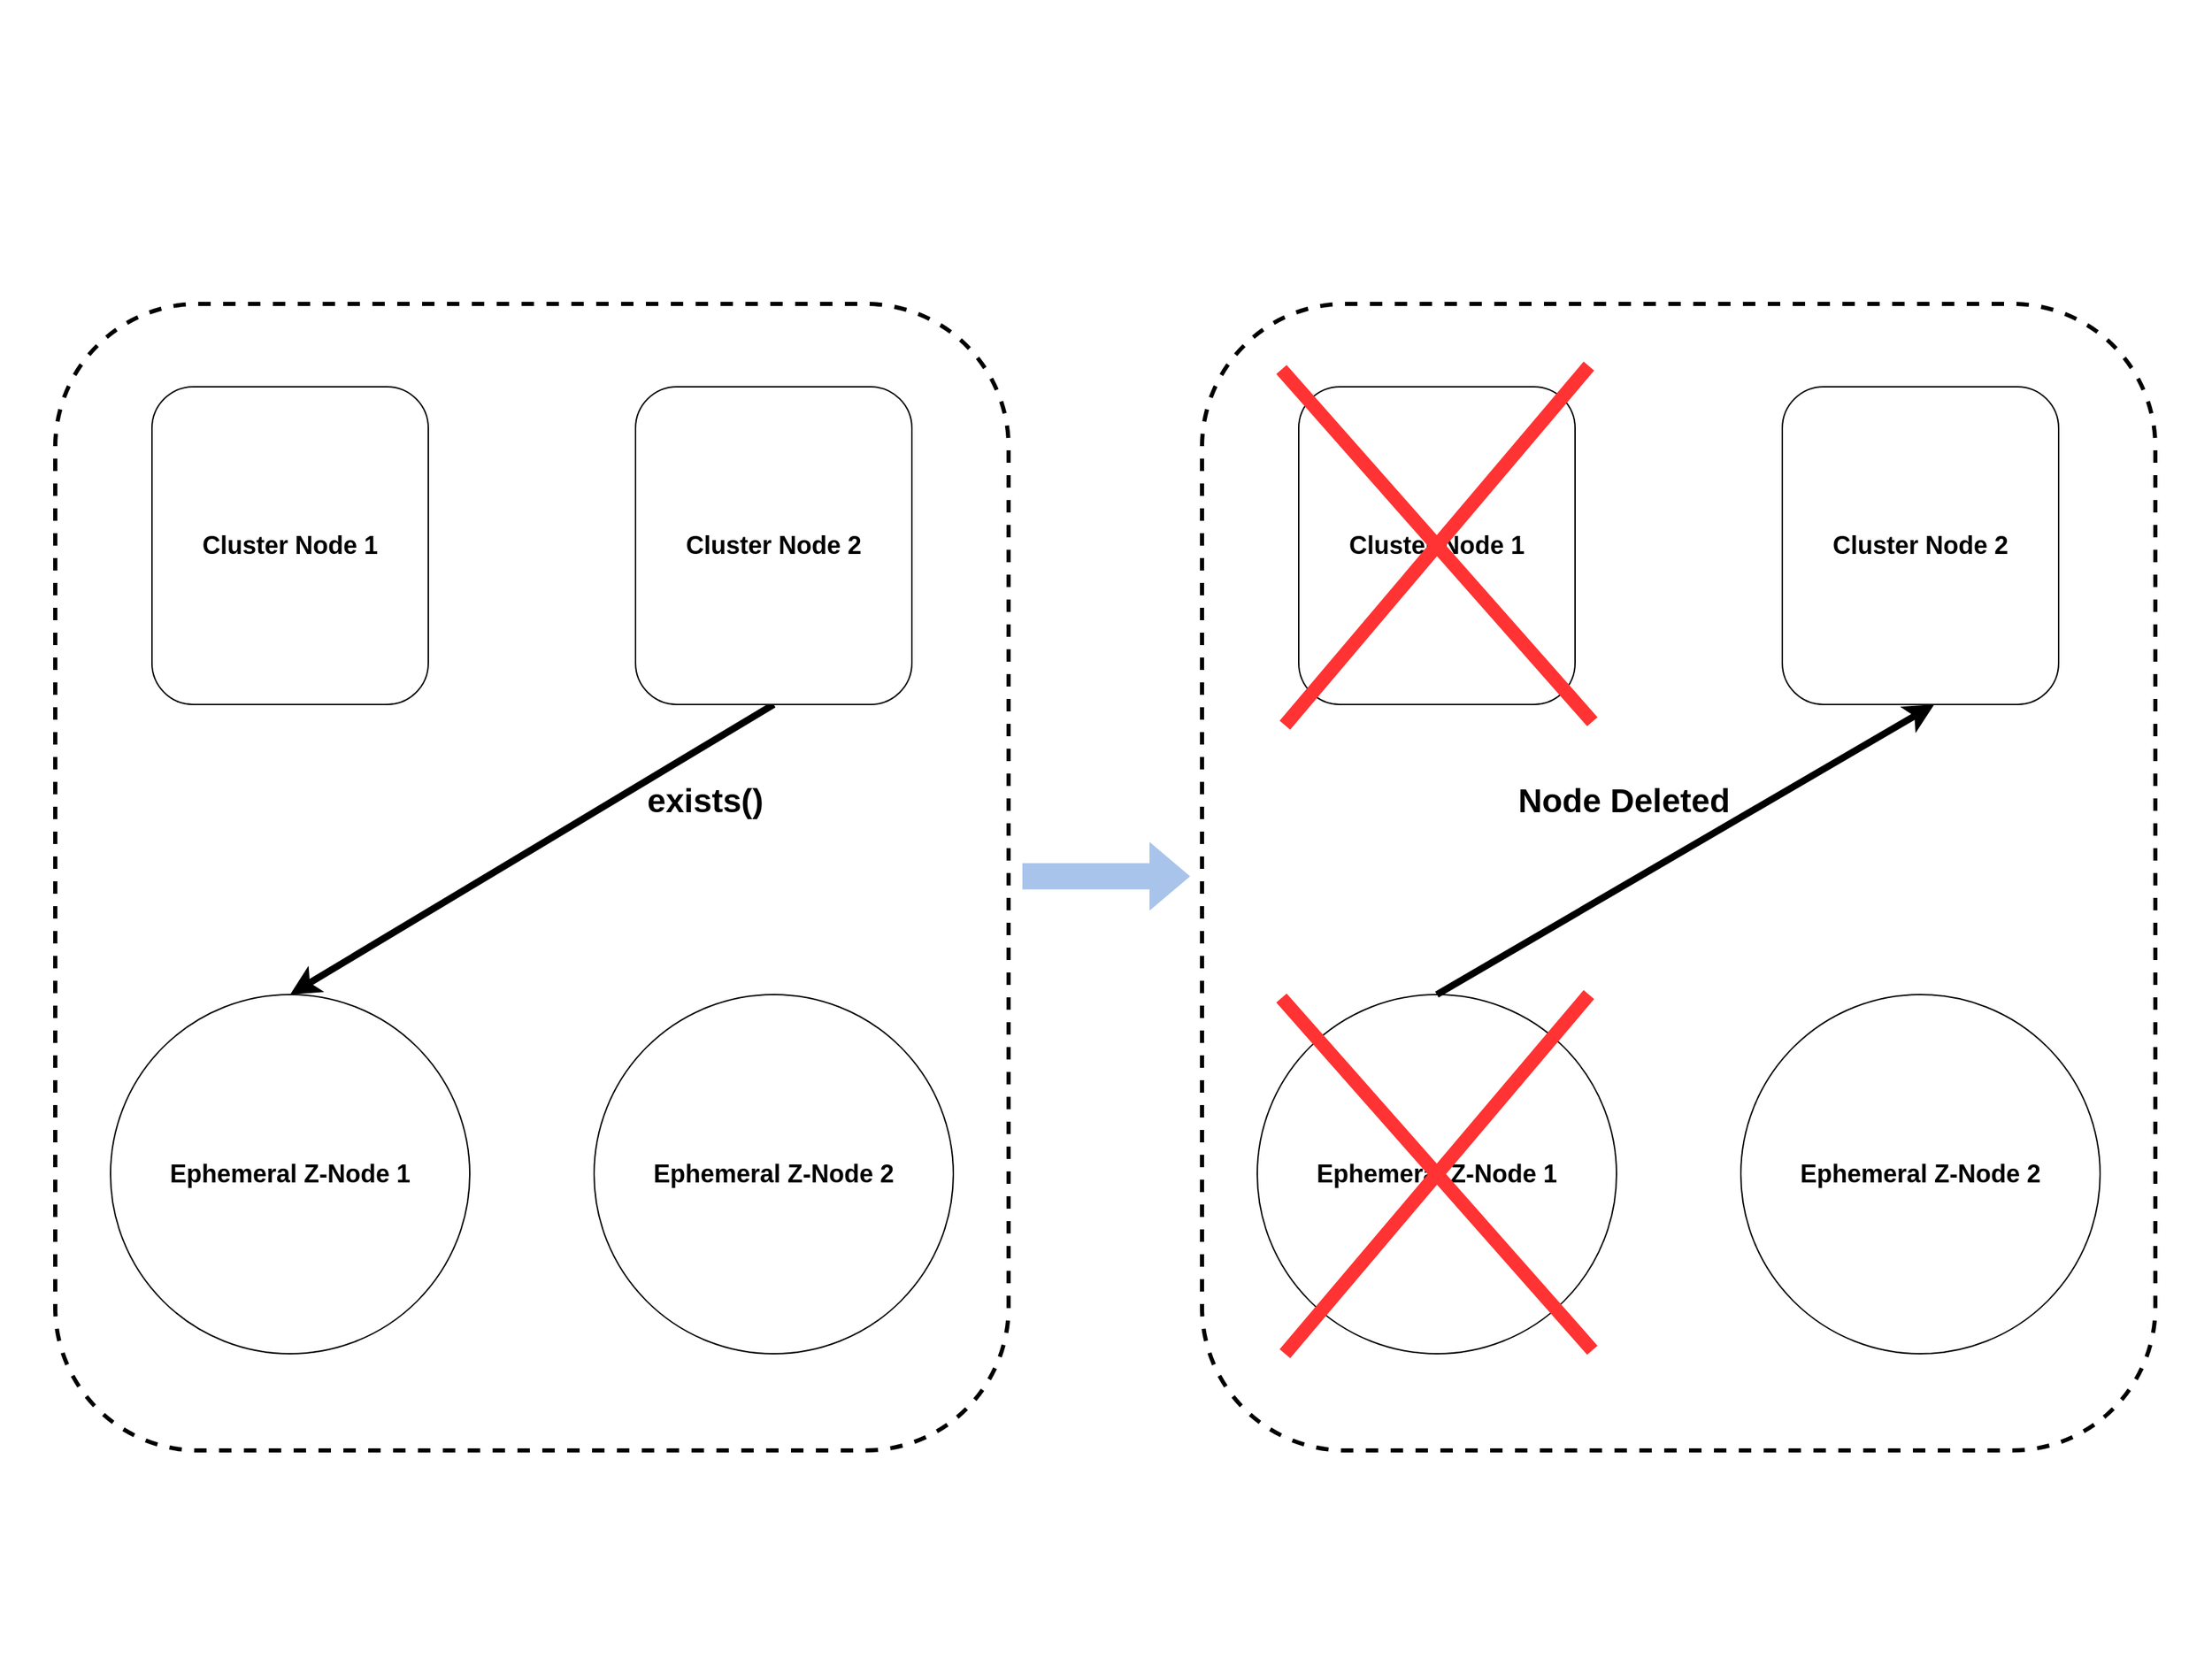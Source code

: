 <mxfile version="24.6.4" type="device">
  <diagram id="C5RBs43oDa-KdzZeNtuy" name="Page-1">
    <mxGraphModel dx="2074" dy="1196" grid="1" gridSize="10" guides="1" tooltips="1" connect="1" arrows="1" fold="1" page="1" pageScale="1" pageWidth="1600" pageHeight="1200" math="0" shadow="0">
      <root>
        <mxCell id="WIyWlLk6GJQsqaUBKTNV-0" />
        <mxCell id="WIyWlLk6GJQsqaUBKTNV-1" parent="WIyWlLk6GJQsqaUBKTNV-0" />
        <mxCell id="2zj6sJFu6vCdm70-0j17-0" value="" style="rounded=0;whiteSpace=wrap;html=1;strokeColor=none;movable=0;resizable=0;rotatable=0;deletable=0;editable=0;locked=1;connectable=0;" parent="WIyWlLk6GJQsqaUBKTNV-1" vertex="1">
          <mxGeometry width="1600" height="1200" as="geometry" />
        </mxCell>
        <mxCell id="2zj6sJFu6vCdm70-0j17-5" value="" style="rounded=1;whiteSpace=wrap;html=1;strokeWidth=3;dashed=1;movable=0;resizable=0;rotatable=0;deletable=0;editable=0;locked=1;connectable=0;" parent="WIyWlLk6GJQsqaUBKTNV-1" vertex="1">
          <mxGeometry x="40" y="220" width="690" height="830" as="geometry" />
        </mxCell>
        <mxCell id="2zj6sJFu6vCdm70-0j17-1" value="&lt;font style=&quot;font-size: 18px;&quot;&gt;&lt;b&gt;Cluster Node 1&lt;/b&gt;&lt;/font&gt;" style="rounded=1;whiteSpace=wrap;html=1;" parent="WIyWlLk6GJQsqaUBKTNV-1" vertex="1">
          <mxGeometry x="110" y="280" width="200" height="230" as="geometry" />
        </mxCell>
        <mxCell id="2zj6sJFu6vCdm70-0j17-13" style="rounded=0;orthogonalLoop=1;jettySize=auto;html=1;exitX=0.5;exitY=1;exitDx=0;exitDy=0;strokeWidth=5;" parent="WIyWlLk6GJQsqaUBKTNV-1" source="2zj6sJFu6vCdm70-0j17-2" edge="1">
          <mxGeometry relative="1" as="geometry">
            <mxPoint x="210" y="720" as="targetPoint" />
          </mxGeometry>
        </mxCell>
        <mxCell id="2zj6sJFu6vCdm70-0j17-2" value="&lt;font style=&quot;font-size: 18px;&quot;&gt;&lt;b&gt;Cluster Node 2&lt;/b&gt;&lt;/font&gt;" style="rounded=1;whiteSpace=wrap;html=1;" parent="WIyWlLk6GJQsqaUBKTNV-1" vertex="1">
          <mxGeometry x="460" y="280" width="200" height="230" as="geometry" />
        </mxCell>
        <mxCell id="2zj6sJFu6vCdm70-0j17-3" value="&lt;font style=&quot;font-size: 18px;&quot;&gt;&lt;b&gt;Ephemeral Z-Node 1&lt;/b&gt;&lt;/font&gt;" style="ellipse;whiteSpace=wrap;html=1;aspect=fixed;" parent="WIyWlLk6GJQsqaUBKTNV-1" vertex="1">
          <mxGeometry x="80" y="720" width="260" height="260" as="geometry" />
        </mxCell>
        <mxCell id="2zj6sJFu6vCdm70-0j17-4" value="&lt;font style=&quot;font-size: 18px;&quot;&gt;&lt;b&gt;Ephemeral Z-Node 2&lt;/b&gt;&lt;/font&gt;" style="ellipse;whiteSpace=wrap;html=1;aspect=fixed;" parent="WIyWlLk6GJQsqaUBKTNV-1" vertex="1">
          <mxGeometry x="430" y="720" width="260" height="260" as="geometry" />
        </mxCell>
        <mxCell id="2zj6sJFu6vCdm70-0j17-6" value="" style="rounded=1;whiteSpace=wrap;html=1;strokeWidth=3;dashed=1;movable=0;resizable=0;rotatable=0;deletable=0;editable=0;locked=1;connectable=0;" parent="WIyWlLk6GJQsqaUBKTNV-1" vertex="1">
          <mxGeometry x="870" y="220" width="690" height="830" as="geometry" />
        </mxCell>
        <mxCell id="2zj6sJFu6vCdm70-0j17-7" value="&lt;font style=&quot;font-size: 18px;&quot;&gt;&lt;b&gt;Cluster Node 1&lt;/b&gt;&lt;/font&gt;" style="rounded=1;whiteSpace=wrap;html=1;" parent="WIyWlLk6GJQsqaUBKTNV-1" vertex="1">
          <mxGeometry x="940" y="280" width="200" height="230" as="geometry" />
        </mxCell>
        <mxCell id="2zj6sJFu6vCdm70-0j17-8" value="&lt;font style=&quot;font-size: 18px;&quot;&gt;&lt;b&gt;Cluster Node 2&lt;/b&gt;&lt;/font&gt;" style="rounded=1;whiteSpace=wrap;html=1;" parent="WIyWlLk6GJQsqaUBKTNV-1" vertex="1">
          <mxGeometry x="1290" y="280" width="200" height="230" as="geometry" />
        </mxCell>
        <mxCell id="2zj6sJFu6vCdm70-0j17-9" value="&lt;font style=&quot;font-size: 18px;&quot;&gt;&lt;b&gt;Ephemeral Z-Node 1&lt;/b&gt;&lt;/font&gt;" style="ellipse;whiteSpace=wrap;html=1;aspect=fixed;" parent="WIyWlLk6GJQsqaUBKTNV-1" vertex="1">
          <mxGeometry x="910" y="720" width="260" height="260" as="geometry" />
        </mxCell>
        <mxCell id="2zj6sJFu6vCdm70-0j17-10" value="&lt;font style=&quot;font-size: 18px;&quot;&gt;&lt;b&gt;Ephemeral Z-Node 2&lt;/b&gt;&lt;/font&gt;" style="ellipse;whiteSpace=wrap;html=1;aspect=fixed;" parent="WIyWlLk6GJQsqaUBKTNV-1" vertex="1">
          <mxGeometry x="1260" y="720" width="260" height="260" as="geometry" />
        </mxCell>
        <mxCell id="2zj6sJFu6vCdm70-0j17-14" value="exists()" style="text;strokeColor=none;fillColor=none;html=1;fontSize=24;fontStyle=1;verticalAlign=middle;align=center;" parent="WIyWlLk6GJQsqaUBKTNV-1" vertex="1">
          <mxGeometry x="460" y="560" width="100" height="40" as="geometry" />
        </mxCell>
        <mxCell id="2zj6sJFu6vCdm70-0j17-16" value="" style="shape=flexArrow;endArrow=classic;html=1;rounded=0;fillColor=#A9C4EB;strokeColor=#A9C4EB;strokeWidth=5;" parent="WIyWlLk6GJQsqaUBKTNV-1" edge="1">
          <mxGeometry width="50" height="50" relative="1" as="geometry">
            <mxPoint x="740" y="634.41" as="sourcePoint" />
            <mxPoint x="860" y="634.41" as="targetPoint" />
          </mxGeometry>
        </mxCell>
        <mxCell id="2zj6sJFu6vCdm70-0j17-17" value="" style="endArrow=none;html=1;rounded=0;strokeWidth=10;strokeColor=#FF3333;" parent="WIyWlLk6GJQsqaUBKTNV-1" edge="1">
          <mxGeometry width="50" height="50" relative="1" as="geometry">
            <mxPoint x="927.5" y="267.5" as="sourcePoint" />
            <mxPoint x="1152.5" y="522.5" as="targetPoint" />
          </mxGeometry>
        </mxCell>
        <mxCell id="2zj6sJFu6vCdm70-0j17-18" value="" style="endArrow=none;html=1;rounded=0;strokeWidth=10;strokeColor=#FF3333;" parent="WIyWlLk6GJQsqaUBKTNV-1" edge="1">
          <mxGeometry width="50" height="50" relative="1" as="geometry">
            <mxPoint x="1150" y="265" as="sourcePoint" />
            <mxPoint x="930" y="525" as="targetPoint" />
          </mxGeometry>
        </mxCell>
        <mxCell id="2zj6sJFu6vCdm70-0j17-19" value="" style="endArrow=none;html=1;rounded=0;strokeWidth=10;strokeColor=#FF3333;" parent="WIyWlLk6GJQsqaUBKTNV-1" edge="1">
          <mxGeometry width="50" height="50" relative="1" as="geometry">
            <mxPoint x="927.5" y="722.5" as="sourcePoint" />
            <mxPoint x="1152.5" y="977.5" as="targetPoint" />
          </mxGeometry>
        </mxCell>
        <mxCell id="2zj6sJFu6vCdm70-0j17-20" value="" style="endArrow=none;html=1;rounded=0;strokeWidth=10;strokeColor=#FF3333;" parent="WIyWlLk6GJQsqaUBKTNV-1" edge="1">
          <mxGeometry width="50" height="50" relative="1" as="geometry">
            <mxPoint x="1150" y="720" as="sourcePoint" />
            <mxPoint x="930" y="980" as="targetPoint" />
          </mxGeometry>
        </mxCell>
        <mxCell id="2zj6sJFu6vCdm70-0j17-21" style="rounded=0;orthogonalLoop=1;jettySize=auto;html=1;exitX=0.5;exitY=0;exitDx=0;exitDy=0;entryX=0.55;entryY=1;entryDx=0;entryDy=0;entryPerimeter=0;strokeWidth=5;" parent="WIyWlLk6GJQsqaUBKTNV-1" source="2zj6sJFu6vCdm70-0j17-9" target="2zj6sJFu6vCdm70-0j17-8" edge="1">
          <mxGeometry relative="1" as="geometry" />
        </mxCell>
        <mxCell id="2zj6sJFu6vCdm70-0j17-22" value="Node Deleted" style="text;strokeColor=none;fillColor=none;html=1;fontSize=24;fontStyle=1;verticalAlign=middle;align=center;" parent="WIyWlLk6GJQsqaUBKTNV-1" vertex="1">
          <mxGeometry x="1060" y="560" width="230" height="40" as="geometry" />
        </mxCell>
      </root>
    </mxGraphModel>
  </diagram>
</mxfile>
